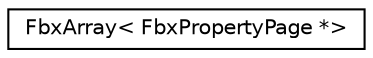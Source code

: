 digraph "クラス階層図"
{
  edge [fontname="Helvetica",fontsize="10",labelfontname="Helvetica",labelfontsize="10"];
  node [fontname="Helvetica",fontsize="10",shape=record];
  rankdir="LR";
  Node0 [label="FbxArray\< FbxPropertyPage *\>",height=0.2,width=0.4,color="black", fillcolor="white", style="filled",URL="$class_fbx_array.html"];
}
